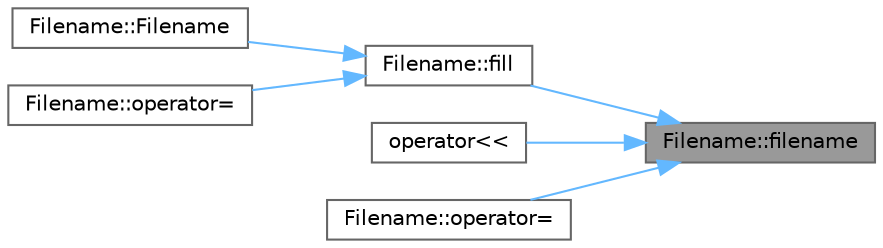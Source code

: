 digraph "Filename::filename"
{
 // LATEX_PDF_SIZE
  bgcolor="transparent";
  edge [fontname=Helvetica,fontsize=10,labelfontname=Helvetica,labelfontsize=10];
  node [fontname=Helvetica,fontsize=10,shape=box,height=0.2,width=0.4];
  rankdir="RL";
  Node1 [id="Node000001",label="Filename::filename",height=0.2,width=0.4,color="gray40", fillcolor="grey60", style="filled", fontcolor="black",tooltip=" "];
  Node1 -> Node2 [id="edge1_Node000001_Node000002",dir="back",color="steelblue1",style="solid",tooltip=" "];
  Node2 [id="Node000002",label="Filename::fill",height=0.2,width=0.4,color="grey40", fillcolor="white", style="filled",URL="$class_filename.html#a4f624193292726bfe15c0c16322ccd07",tooltip=" "];
  Node2 -> Node3 [id="edge2_Node000002_Node000003",dir="back",color="steelblue1",style="solid",tooltip=" "];
  Node3 [id="Node000003",label="Filename::Filename",height=0.2,width=0.4,color="grey40", fillcolor="white", style="filled",URL="$class_filename.html#ac695bd1e796829d4a40c81111dd8935b",tooltip=" "];
  Node2 -> Node4 [id="edge3_Node000002_Node000004",dir="back",color="steelblue1",style="solid",tooltip=" "];
  Node4 [id="Node000004",label="Filename::operator=",height=0.2,width=0.4,color="grey40", fillcolor="white", style="filled",URL="$class_filename.html#a22520552d48b08290c1afd0bb043e6c3",tooltip=" "];
  Node1 -> Node5 [id="edge4_Node000001_Node000005",dir="back",color="steelblue1",style="solid",tooltip=" "];
  Node5 [id="Node000005",label="operator\<\<",height=0.2,width=0.4,color="grey40", fillcolor="white", style="filled",URL="$files__functions_8hpp.html#ab02a2f88b0c3cbbccb1072b14daf2bf1",tooltip=" "];
  Node1 -> Node6 [id="edge5_Node000001_Node000006",dir="back",color="steelblue1",style="solid",tooltip=" "];
  Node6 [id="Node000006",label="Filename::operator=",height=0.2,width=0.4,color="grey40", fillcolor="white", style="filled",URL="$class_filename.html#a9d66df63f81b6030583e3150c9be26ee",tooltip=" "];
}
